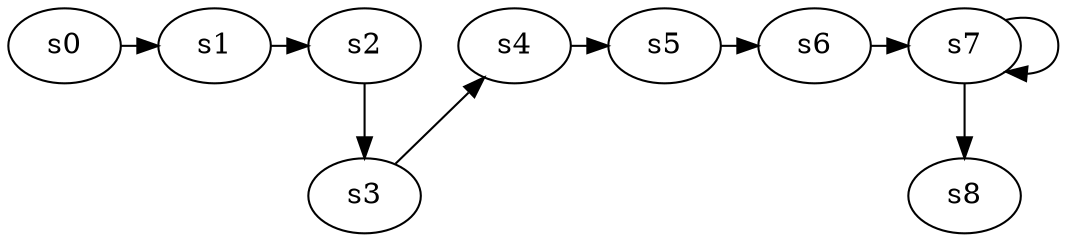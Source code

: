 digraph game_0199_chain_9 {
    s0 [name="s0", player=0];
    s1 [name="s1", player=1];
    s2 [name="s2", player=0, target=1];
    s3 [name="s3", player=1];
    s4 [name="s4", player=0];
    s5 [name="s5", player=1];
    s6 [name="s6", player=0];
    s7 [name="s7", player=1];
    s8 [name="s8", player=0];

    s0 -> s1 [constraint="time == 4 || time == 12 || time == 14"];
    s1 -> s2 [constraint="time == 3 || time == 4 || time == 7 || time == 9 || time == 15"];
    s2 -> s3;
    s3 -> s4 [constraint="time % 3 == 2"];
    s4 -> s5 [constraint="time == 1 || time == 2"];
    s5 -> s6 [constraint="time % 3 == 0"];
    s6 -> s7 [constraint="time == 1 || time == 4 || time == 19"];
    s7 -> s8;
    s7 -> s7 [constraint="time % 3 == 0"];
}

